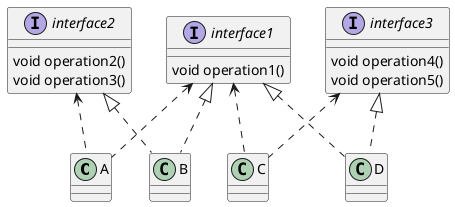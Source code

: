@startuml

class A
class C
interface interface1{
    void operation1()
}
interface interface2{
    void operation2()
    void operation3()
}
interface interface3{
    void operation4()
    void operation5()
}
class B
class D

interface1 <.. A
interface2 <.. A

interface1 <.. C
interface3 <.. C

interface1 <|.. B
interface2 <|.. B

interface1 <|.. D
interface3 <|.. D
@enduml